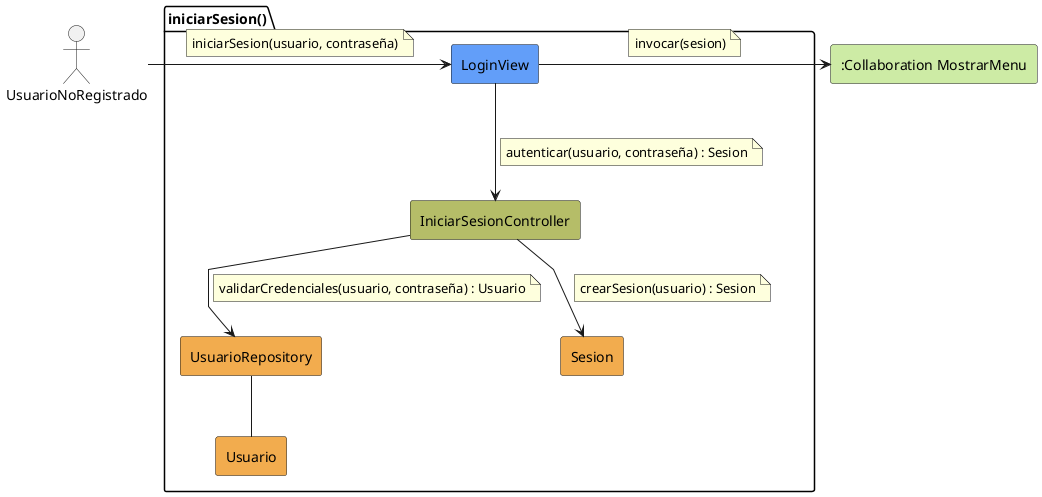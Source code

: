 @startuml iniciarSesion-analisis
skinparam linetype polyline

actor UsuarioNoRegistrado
package iniciarSesion as "iniciarSesion()" {
    rectangle #629EF9 LoginView
    rectangle #b5bd68 IniciarSesionController
    rectangle #F2AC4E UsuarioRepository
    rectangle #F2AC4E Usuario
    rectangle #F2AC4E Sesion
}
rectangle #CDEBA5 ":Collaboration MostrarMenu" as MostrarMenu

UsuarioNoRegistrado -r-> LoginView
note on link
    iniciarSesion(usuario, contraseña)
end note

LoginView -d-> IniciarSesionController
note on link
    autenticar(usuario, contraseña) : Sesion
end note

IniciarSesionController --> UsuarioRepository
note on link
    validarCredenciales(usuario, contraseña) : Usuario
end note

UsuarioRepository -- Usuario

IniciarSesionController --> Sesion
note on link
    crearSesion(usuario) : Sesion
end note

LoginView -r-> MostrarMenu
note on link
    invocar(sesion)
end note



@enduml